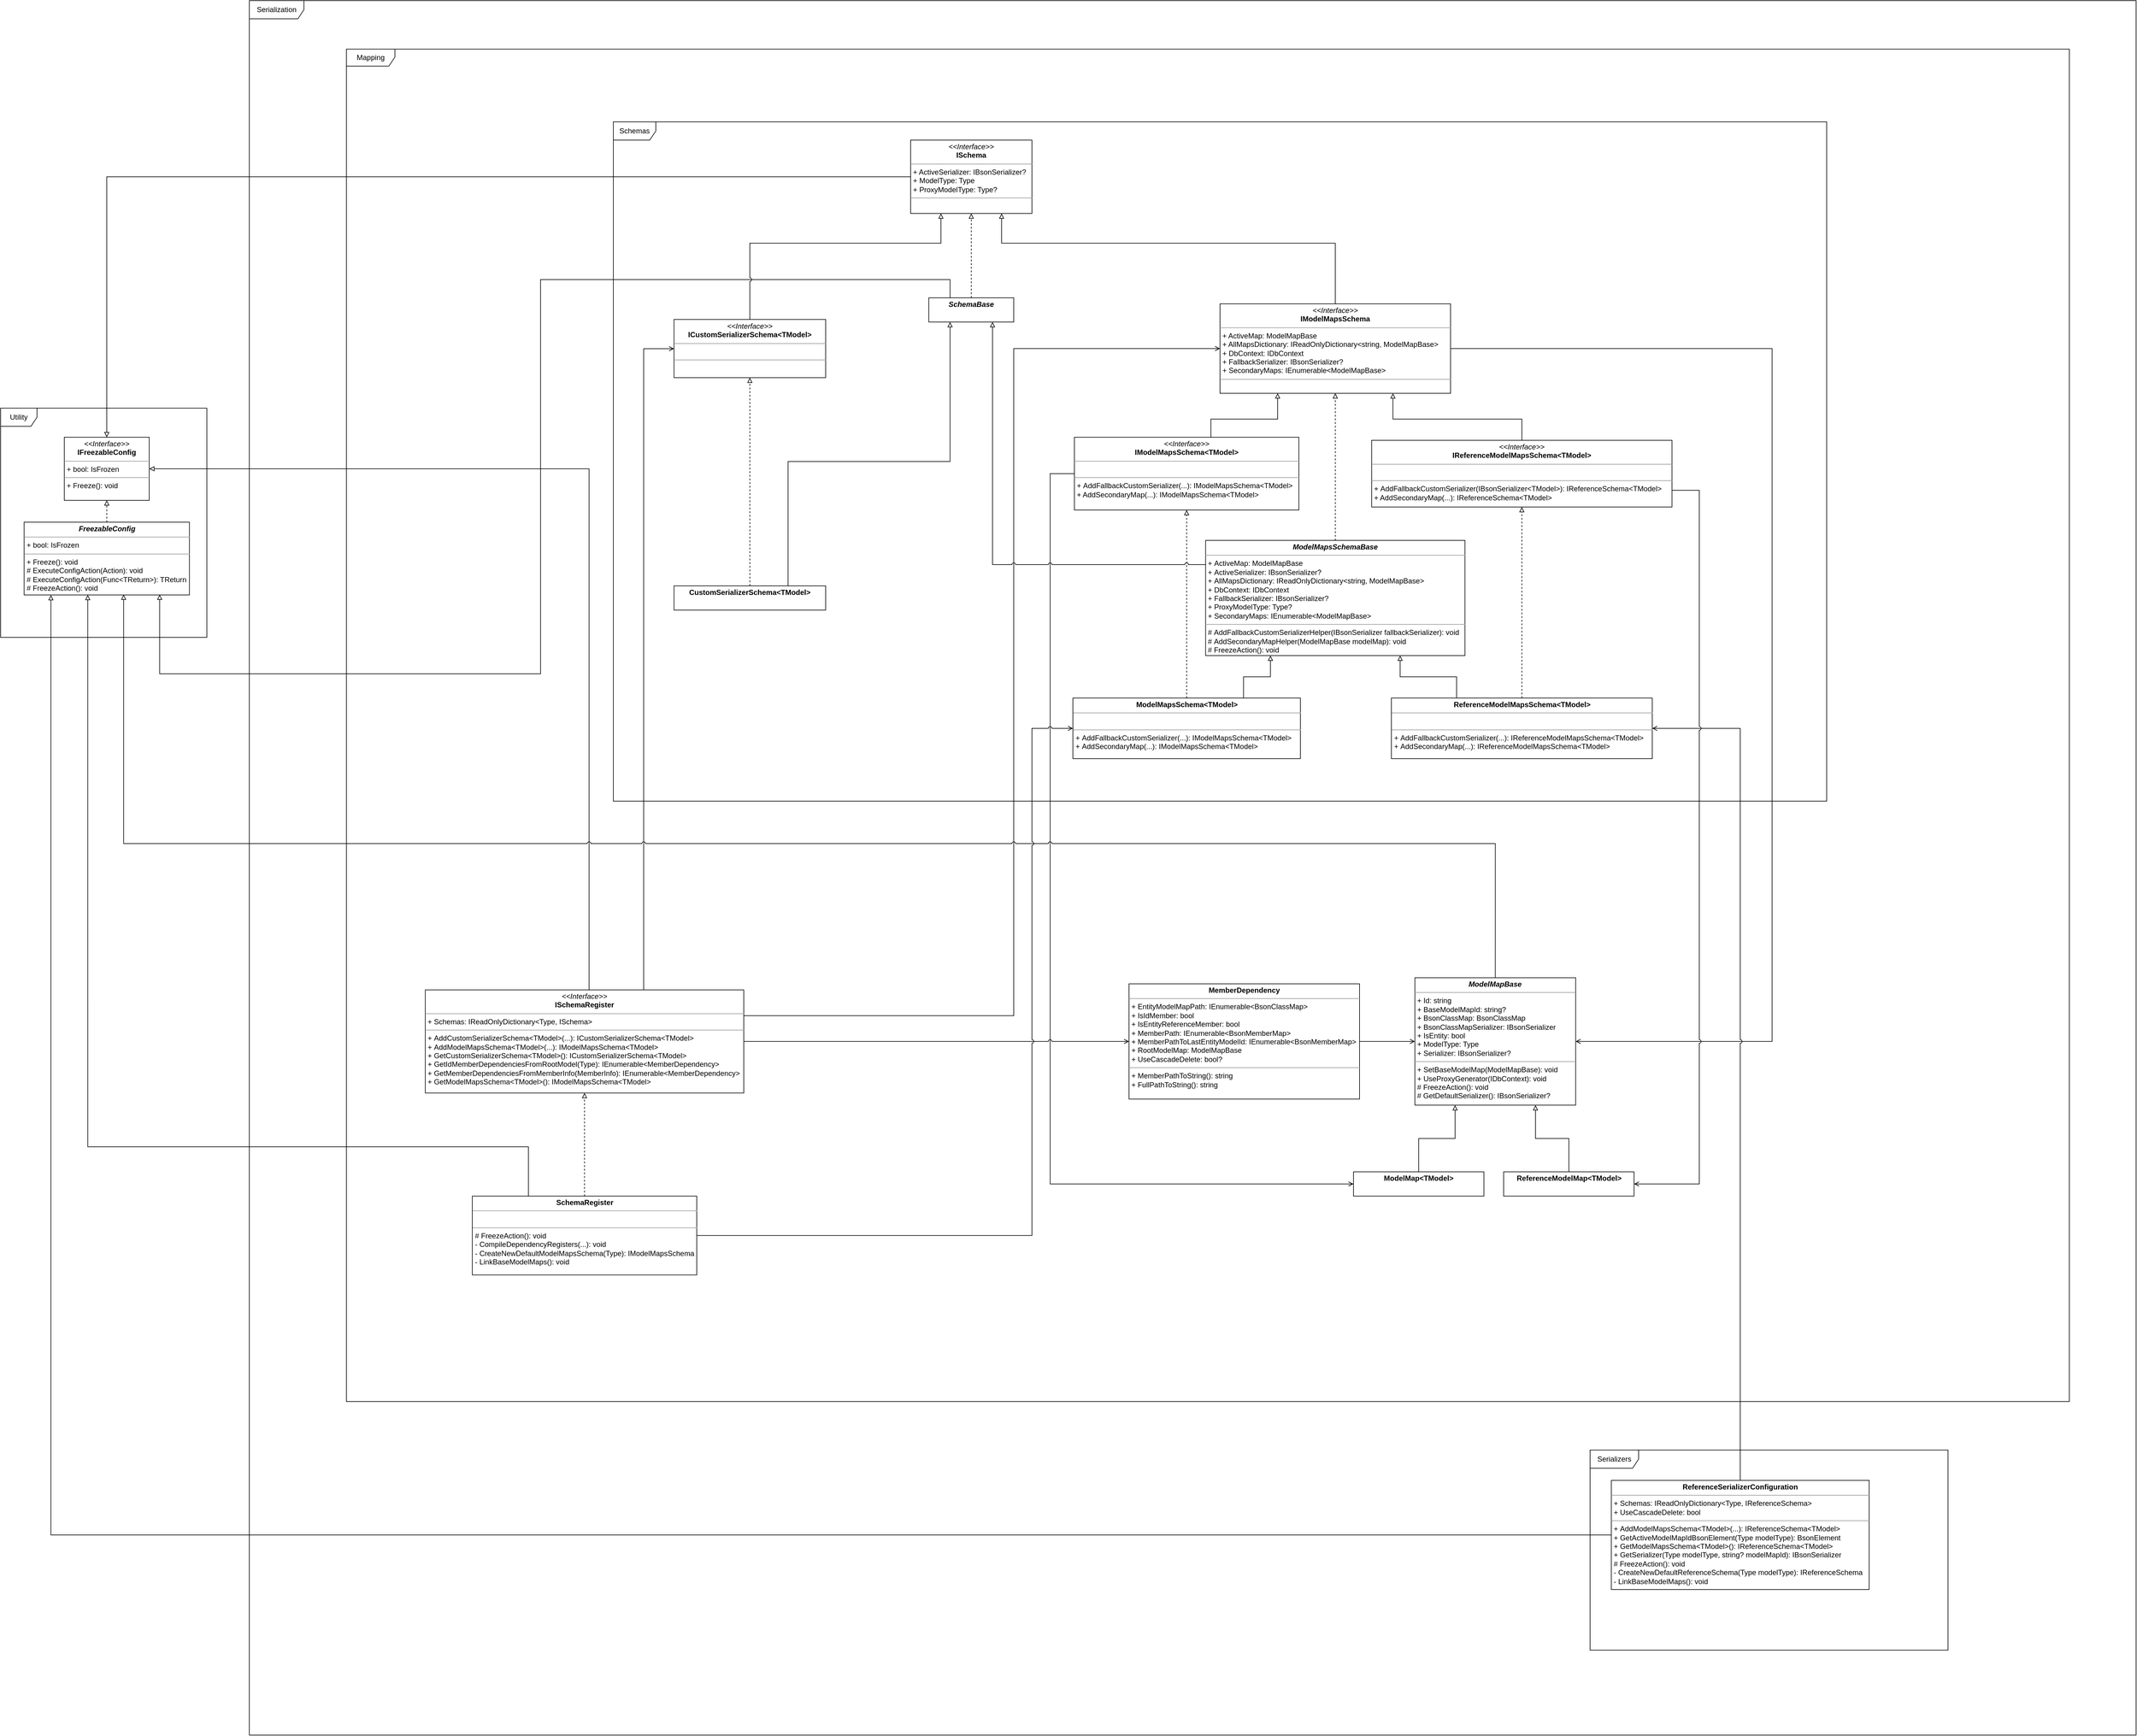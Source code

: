 <mxfile version="13.7.9" type="device"><diagram name="Page-1" id="6133507b-19e7-1e82-6fc7-422aa6c4b21f"><mxGraphModel dx="1710" dy="1840" grid="1" gridSize="10" guides="1" tooltips="1" connect="1" arrows="1" fold="1" page="1" pageScale="1" pageWidth="1100" pageHeight="850" background="#ffffff" math="0" shadow="0"><root><mxCell id="0"/><mxCell id="1" parent="0"/><mxCell id="ViHtRdfT-5-widTvkSh6-5" value="Serialization" style="shape=umlFrame;whiteSpace=wrap;html=1;width=90;height=30;" parent="1" vertex="1"><mxGeometry x="460" y="-610" width="3110" height="2860" as="geometry"/></mxCell><mxCell id="KA05i59-n3-trmAXAojr-8" value="Utility" style="shape=umlFrame;whiteSpace=wrap;html=1;" parent="1" vertex="1"><mxGeometry x="50" y="62" width="340" height="378" as="geometry"/></mxCell><mxCell id="KA05i59-n3-trmAXAojr-5" value="&lt;p style=&quot;margin: 0px ; margin-top: 4px ; text-align: center&quot;&gt;&lt;i&gt;&amp;lt;&amp;lt;Interface&amp;gt;&amp;gt;&lt;/i&gt;&lt;br&gt;&lt;b&gt;IFreezableConfig&lt;/b&gt;&lt;/p&gt;&lt;hr size=&quot;1&quot;&gt;&lt;p style=&quot;margin: 0px ; margin-left: 4px&quot;&gt;+ bool: IsFrozen&lt;br&gt;&lt;/p&gt;&lt;hr size=&quot;1&quot;&gt;&lt;p style=&quot;margin: 0px ; margin-left: 4px&quot;&gt;+ Freeze(): void&lt;br&gt;&lt;/p&gt;" style="verticalAlign=top;align=left;overflow=fill;fontSize=12;fontFamily=Helvetica;html=1;" parent="1" vertex="1"><mxGeometry x="155" y="110" width="140" height="104" as="geometry"/></mxCell><mxCell id="KA05i59-n3-trmAXAojr-7" style="edgeStyle=orthogonalEdgeStyle;rounded=0;orthogonalLoop=1;jettySize=auto;html=1;endArrow=block;endFill=0;dashed=1;" parent="1" source="ViHtRdfT-5-widTvkSh6-1" target="KA05i59-n3-trmAXAojr-5" edge="1"><mxGeometry relative="1" as="geometry"><mxPoint x="260" y="254" as="sourcePoint"/></mxGeometry></mxCell><mxCell id="KA05i59-n3-trmAXAojr-9" value="Mapping" style="shape=umlFrame;whiteSpace=wrap;html=1;width=80;height=28;" parent="1" vertex="1"><mxGeometry x="620" y="-530" width="2840" height="2230" as="geometry"/></mxCell><mxCell id="KA05i59-n3-trmAXAojr-10" value="Schemas" style="shape=umlFrame;whiteSpace=wrap;html=1;width=70;height=30;" parent="1" vertex="1"><mxGeometry x="1060" y="-410" width="2000" height="1120" as="geometry"/></mxCell><mxCell id="KA05i59-n3-trmAXAojr-12" style="edgeStyle=orthogonalEdgeStyle;rounded=0;orthogonalLoop=1;jettySize=auto;html=1;endArrow=block;endFill=0;" parent="1" source="KA05i59-n3-trmAXAojr-11" target="KA05i59-n3-trmAXAojr-5" edge="1"><mxGeometry relative="1" as="geometry"/></mxCell><mxCell id="KA05i59-n3-trmAXAojr-11" value="&lt;p style=&quot;margin: 0px ; margin-top: 4px ; text-align: center&quot;&gt;&lt;i&gt;&amp;lt;&amp;lt;Interface&amp;gt;&amp;gt;&lt;/i&gt;&lt;br&gt;&lt;b&gt;ISchema&lt;/b&gt;&lt;br&gt;&lt;/p&gt;&lt;hr size=&quot;1&quot;&gt;&lt;p style=&quot;margin: 0px ; margin-left: 4px&quot;&gt;&lt;span&gt;+ ActiveSerializer:&amp;nbsp;IBsonSerializer?&lt;/span&gt;&lt;br&gt;&lt;/p&gt;&lt;p style=&quot;margin: 0px ; margin-left: 4px&quot;&gt;+ ModelType: Type&lt;/p&gt;&lt;p style=&quot;margin: 0px ; margin-left: 4px&quot;&gt;+ ProxyModelType: Type?&lt;/p&gt;&lt;hr size=&quot;1&quot;&gt;&lt;p style=&quot;margin: 0px ; margin-left: 4px&quot;&gt;&lt;br&gt;&lt;/p&gt;" style="verticalAlign=top;align=left;overflow=fill;fontSize=12;fontFamily=Helvetica;html=1;" parent="1" vertex="1"><mxGeometry x="1550" y="-380" width="200" height="121" as="geometry"/></mxCell><mxCell id="KA05i59-n3-trmAXAojr-13" style="edgeStyle=orthogonalEdgeStyle;rounded=0;orthogonalLoop=1;jettySize=auto;html=1;endArrow=block;endFill=0;dashed=1;" parent="1" source="KA05i59-n3-trmAXAojr-14" target="KA05i59-n3-trmAXAojr-11" edge="1"><mxGeometry relative="1" as="geometry"><mxPoint x="670" y="220" as="targetPoint"/></mxGeometry></mxCell><mxCell id="KA05i59-n3-trmAXAojr-14" value="&lt;p style=&quot;text-align: center ; margin: 4px 0px 0px&quot;&gt;&lt;b&gt;&lt;i&gt;SchemaBase&lt;/i&gt;&lt;/b&gt;&lt;br&gt;&lt;/p&gt;" style="verticalAlign=top;align=left;overflow=fill;fontSize=12;fontFamily=Helvetica;html=1;" parent="1" vertex="1"><mxGeometry x="1580" y="-120" width="140" height="40" as="geometry"/></mxCell><mxCell id="KA05i59-n3-trmAXAojr-15" style="edgeStyle=orthogonalEdgeStyle;rounded=0;orthogonalLoop=1;jettySize=auto;html=1;endArrow=block;endFill=0;entryX=0.82;entryY=0.995;entryDx=0;entryDy=0;entryPerimeter=0;exitX=0.25;exitY=0;exitDx=0;exitDy=0;" parent="1" source="KA05i59-n3-trmAXAojr-14" target="ViHtRdfT-5-widTvkSh6-1" edge="1"><mxGeometry relative="1" as="geometry"><mxPoint x="450" y="237" as="sourcePoint"/><mxPoint x="295" y="294" as="targetPoint"/><Array as="points"><mxPoint x="1615" y="-150"/><mxPoint x="940" y="-150"/><mxPoint x="940" y="500"/><mxPoint x="312" y="500"/></Array></mxGeometry></mxCell><mxCell id="KA05i59-n3-trmAXAojr-17" style="edgeStyle=orthogonalEdgeStyle;rounded=0;orthogonalLoop=1;jettySize=auto;html=1;endArrow=block;endFill=0;entryX=0.75;entryY=1;entryDx=0;entryDy=0;" parent="1" source="KA05i59-n3-trmAXAojr-16" target="KA05i59-n3-trmAXAojr-11" edge="1"><mxGeometry relative="1" as="geometry"><Array as="points"><mxPoint x="2250" y="-210"/><mxPoint x="1700" y="-210"/></Array></mxGeometry></mxCell><mxCell id="ViHtRdfT-5-widTvkSh6-2" style="edgeStyle=orthogonalEdgeStyle;rounded=0;orthogonalLoop=1;jettySize=auto;html=1;endArrow=open;endFill=0;entryX=1;entryY=0.5;entryDx=0;entryDy=0;exitX=1;exitY=0.5;exitDx=0;exitDy=0;" parent="1" source="KA05i59-n3-trmAXAojr-16" target="HEdDFu7nZag-HrYeDLtS-1" edge="1"><mxGeometry relative="1" as="geometry"><mxPoint x="2290" y="670" as="targetPoint"/><Array as="points"><mxPoint x="2970" y="-36"/><mxPoint x="2970" y="1106"/></Array></mxGeometry></mxCell><mxCell id="KA05i59-n3-trmAXAojr-16" value="&lt;p style=&quot;margin: 0px ; margin-top: 4px ; text-align: center&quot;&gt;&lt;i&gt;&amp;lt;&amp;lt;Interface&amp;gt;&amp;gt;&lt;/i&gt;&lt;br&gt;&lt;b&gt;IModelMapsSchema&lt;/b&gt;&lt;br&gt;&lt;/p&gt;&lt;hr size=&quot;1&quot;&gt;&lt;p style=&quot;margin: 0px ; margin-left: 4px&quot;&gt;+ ActiveMap: ModelMapBase&lt;/p&gt;&lt;p style=&quot;margin: 0px ; margin-left: 4px&quot;&gt;+ AllMapsDictionary:&amp;nbsp;IReadOnlyDictionary&amp;lt;string, ModelMapBase&amp;gt;&lt;/p&gt;&lt;p style=&quot;margin: 0px ; margin-left: 4px&quot;&gt;+&amp;nbsp;DbContext: IDbContext&lt;br&gt;&lt;/p&gt;&lt;p style=&quot;margin: 0px ; margin-left: 4px&quot;&gt;+&amp;nbsp;FallbackSerializer: IBsonSerializer?&lt;br&gt;&lt;/p&gt;&lt;p style=&quot;margin: 0px ; margin-left: 4px&quot;&gt;+ SecondaryMaps:&amp;nbsp;IEnumerable&amp;lt;ModelMapBase&amp;gt;&lt;/p&gt;&lt;hr size=&quot;1&quot;&gt;&lt;p style=&quot;margin: 0px ; margin-left: 4px&quot;&gt;&lt;br&gt;&lt;/p&gt;" style="verticalAlign=top;align=left;overflow=fill;fontSize=12;fontFamily=Helvetica;html=1;" parent="1" vertex="1"><mxGeometry x="2060" y="-110" width="380" height="147.5" as="geometry"/></mxCell><mxCell id="KA05i59-n3-trmAXAojr-19" style="edgeStyle=orthogonalEdgeStyle;rounded=0;orthogonalLoop=1;jettySize=auto;html=1;endArrow=block;endFill=0;entryX=0.25;entryY=1;entryDx=0;entryDy=0;" parent="1" source="KA05i59-n3-trmAXAojr-18" target="KA05i59-n3-trmAXAojr-16" edge="1"><mxGeometry relative="1" as="geometry"><Array as="points"><mxPoint x="2045" y="80"/><mxPoint x="2155" y="80"/></Array></mxGeometry></mxCell><mxCell id="HEdDFu7nZag-HrYeDLtS-16" style="edgeStyle=orthogonalEdgeStyle;rounded=0;jumpStyle=arc;orthogonalLoop=1;jettySize=auto;html=1;entryX=0;entryY=0.5;entryDx=0;entryDy=0;endArrow=open;endFill=0;" parent="1" source="KA05i59-n3-trmAXAojr-18" target="KA05i59-n3-trmAXAojr-34" edge="1"><mxGeometry relative="1" as="geometry"><Array as="points"><mxPoint x="1780" y="170"/><mxPoint x="1780" y="1341"/></Array></mxGeometry></mxCell><mxCell id="KA05i59-n3-trmAXAojr-18" value="&lt;p style=&quot;margin: 0px ; margin-top: 4px ; text-align: center&quot;&gt;&lt;i&gt;&amp;lt;&amp;lt;Interface&amp;gt;&amp;gt;&lt;/i&gt;&lt;br&gt;&lt;b&gt;IModelMapsSchema&amp;lt;TModel&amp;gt;&lt;/b&gt;&lt;br&gt;&lt;/p&gt;&lt;hr size=&quot;1&quot;&gt;&lt;p style=&quot;margin: 0px ; margin-left: 4px&quot;&gt;&lt;br&gt;&lt;/p&gt;&lt;hr size=&quot;1&quot;&gt;&lt;p style=&quot;margin: 0px ; margin-left: 4px&quot;&gt;+&amp;nbsp;&lt;span&gt;AddFallbackCustomSerializer(&lt;/span&gt;&lt;span&gt;...): IModelMapsSchema&amp;lt;TModel&amp;gt;&lt;/span&gt;&lt;/p&gt;&lt;p style=&quot;margin: 0px ; margin-left: 4px&quot;&gt;&lt;span&gt;+ AddSecondaryMap(...): IModelMapsSchema&amp;lt;TModel&amp;gt;&lt;/span&gt;&lt;/p&gt;" style="verticalAlign=top;align=left;overflow=fill;fontSize=12;fontFamily=Helvetica;html=1;" parent="1" vertex="1"><mxGeometry x="1820" y="110" width="370" height="120" as="geometry"/></mxCell><mxCell id="KA05i59-n3-trmAXAojr-22" style="edgeStyle=orthogonalEdgeStyle;rounded=0;orthogonalLoop=1;jettySize=auto;html=1;endArrow=block;endFill=0;entryX=0.25;entryY=1;entryDx=0;entryDy=0;exitX=0.75;exitY=0;exitDx=0;exitDy=0;" parent="1" source="KA05i59-n3-trmAXAojr-37" target="HEdDFu7nZag-HrYeDLtS-7" edge="1"><mxGeometry relative="1" as="geometry"><mxPoint x="897.5" y="430" as="sourcePoint"/></mxGeometry></mxCell><mxCell id="KA05i59-n3-trmAXAojr-21" style="edgeStyle=orthogonalEdgeStyle;rounded=0;orthogonalLoop=1;jettySize=auto;html=1;endArrow=block;endFill=0;dashed=1;" parent="1" source="KA05i59-n3-trmAXAojr-37" target="KA05i59-n3-trmAXAojr-18" edge="1"><mxGeometry relative="1" as="geometry"><mxPoint x="1720" y="250" as="targetPoint"/><mxPoint x="2045" y="430" as="sourcePoint"/></mxGeometry></mxCell><mxCell id="KA05i59-n3-trmAXAojr-24" style="edgeStyle=orthogonalEdgeStyle;rounded=0;orthogonalLoop=1;jettySize=auto;html=1;entryX=0.25;entryY=1;entryDx=0;entryDy=0;endArrow=block;endFill=0;exitX=0.5;exitY=0;exitDx=0;exitDy=0;jumpStyle=arc;" parent="1" source="KA05i59-n3-trmAXAojr-23" target="KA05i59-n3-trmAXAojr-11" edge="1"><mxGeometry relative="1" as="geometry"><Array as="points"><mxPoint x="1285" y="-210"/><mxPoint x="1600" y="-210"/></Array></mxGeometry></mxCell><mxCell id="KA05i59-n3-trmAXAojr-23" value="&lt;p style=&quot;margin: 0px ; margin-top: 4px ; text-align: center&quot;&gt;&lt;i&gt;&amp;lt;&amp;lt;Interface&amp;gt;&amp;gt;&lt;/i&gt;&lt;br&gt;&lt;b&gt;ICustomSerializerSchema&amp;lt;TModel&amp;gt;&lt;/b&gt;&lt;br&gt;&lt;/p&gt;&lt;hr size=&quot;1&quot;&gt;&lt;p style=&quot;margin: 0px ; margin-left: 4px&quot;&gt;&lt;br&gt;&lt;/p&gt;&lt;hr size=&quot;1&quot;&gt;&lt;p style=&quot;margin: 0px ; margin-left: 4px&quot;&gt;&lt;br&gt;&lt;/p&gt;" style="verticalAlign=top;align=left;overflow=fill;fontSize=12;fontFamily=Helvetica;html=1;" parent="1" vertex="1"><mxGeometry x="1160" y="-84.25" width="250" height="96" as="geometry"/></mxCell><mxCell id="KA05i59-n3-trmAXAojr-26" style="edgeStyle=orthogonalEdgeStyle;rounded=0;orthogonalLoop=1;jettySize=auto;html=1;endArrow=block;endFill=0;dashed=1;" parent="1" source="KA05i59-n3-trmAXAojr-25" target="KA05i59-n3-trmAXAojr-23" edge="1"><mxGeometry relative="1" as="geometry"/></mxCell><mxCell id="KA05i59-n3-trmAXAojr-27" style="edgeStyle=orthogonalEdgeStyle;rounded=0;orthogonalLoop=1;jettySize=auto;html=1;entryX=0.25;entryY=1;entryDx=0;entryDy=0;endArrow=block;endFill=0;jumpStyle=arc;" parent="1" source="KA05i59-n3-trmAXAojr-25" target="KA05i59-n3-trmAXAojr-14" edge="1"><mxGeometry relative="1" as="geometry"><Array as="points"><mxPoint x="1348" y="150"/><mxPoint x="1615" y="150"/></Array><mxPoint x="1340" y="375" as="sourcePoint"/></mxGeometry></mxCell><mxCell id="KA05i59-n3-trmAXAojr-25" value="&lt;p style=&quot;text-align: center ; margin: 4px 0px 0px&quot;&gt;&lt;b&gt;CustomSerializerSchema&amp;lt;TModel&amp;gt;&lt;/b&gt;&lt;br&gt;&lt;/p&gt;" style="verticalAlign=top;align=left;overflow=fill;fontSize=12;fontFamily=Helvetica;html=1;" parent="1" vertex="1"><mxGeometry x="1160" y="355" width="250" height="40" as="geometry"/></mxCell><mxCell id="KA05i59-n3-trmAXAojr-29" style="edgeStyle=orthogonalEdgeStyle;rounded=0;orthogonalLoop=1;jettySize=auto;html=1;entryX=1;entryY=0.5;entryDx=0;entryDy=0;endArrow=block;endFill=0;" parent="1" source="KA05i59-n3-trmAXAojr-28" target="KA05i59-n3-trmAXAojr-5" edge="1"><mxGeometry relative="1" as="geometry"><Array as="points"><mxPoint x="1020" y="162"/></Array></mxGeometry></mxCell><mxCell id="ViHtRdfT-5-widTvkSh6-6" style="edgeStyle=orthogonalEdgeStyle;rounded=0;orthogonalLoop=1;jettySize=auto;html=1;endArrow=open;endFill=0;jumpStyle=arc;" parent="1" source="KA05i59-n3-trmAXAojr-28" target="KA05i59-n3-trmAXAojr-23" edge="1"><mxGeometry relative="1" as="geometry"><Array as="points"><mxPoint x="1110" y="-36"/></Array><mxPoint x="1210" y="-40" as="targetPoint"/></mxGeometry></mxCell><mxCell id="ViHtRdfT-5-widTvkSh6-9" style="edgeStyle=orthogonalEdgeStyle;rounded=0;orthogonalLoop=1;jettySize=auto;html=1;endArrow=open;endFill=0;jumpStyle=arc;" parent="1" source="KA05i59-n3-trmAXAojr-28" target="KA05i59-n3-trmAXAojr-39" edge="1"><mxGeometry relative="1" as="geometry"><Array as="points"/></mxGeometry></mxCell><mxCell id="ViHtRdfT-5-widTvkSh6-10" style="edgeStyle=orthogonalEdgeStyle;rounded=0;orthogonalLoop=1;jettySize=auto;html=1;endArrow=open;endFill=0;entryX=0;entryY=0.5;entryDx=0;entryDy=0;exitX=1;exitY=0.25;exitDx=0;exitDy=0;" parent="1" source="KA05i59-n3-trmAXAojr-28" target="KA05i59-n3-trmAXAojr-16" edge="1"><mxGeometry relative="1" as="geometry"><Array as="points"><mxPoint x="1720" y="1064"/><mxPoint x="1720" y="-36"/></Array></mxGeometry></mxCell><mxCell id="KA05i59-n3-trmAXAojr-28" value="&lt;p style=&quot;margin: 0px ; margin-top: 4px ; text-align: center&quot;&gt;&lt;i&gt;&amp;lt;&amp;lt;Interface&amp;gt;&amp;gt;&lt;/i&gt;&lt;br&gt;&lt;b&gt;ISchemaRegister&lt;/b&gt;&lt;br&gt;&lt;/p&gt;&lt;hr size=&quot;1&quot;&gt;&lt;p style=&quot;margin: 0px ; margin-left: 4px&quot;&gt;+&amp;nbsp;Schemas:&amp;nbsp;IReadOnlyDictionary&amp;lt;Type, ISchema&amp;gt;&lt;/p&gt;&lt;hr size=&quot;1&quot;&gt;&lt;p style=&quot;margin: 0px ; margin-left: 4px&quot;&gt;+&amp;nbsp;AddCustomSerializerSchema&amp;lt;TModel&amp;gt;(...):&amp;nbsp;ICustomSerializerSchema&amp;lt;TModel&amp;gt;&lt;/p&gt;&lt;p style=&quot;margin: 0px ; margin-left: 4px&quot;&gt;+&amp;nbsp;AddModelMapsSchema&amp;lt;TModel&amp;gt;(...):&amp;nbsp;IModelMapsSchema&amp;lt;TModel&amp;gt;&lt;/p&gt;&lt;p style=&quot;margin: 0px ; margin-left: 4px&quot;&gt;+&amp;nbsp;GetCustomSerializerSchema&amp;lt;TModel&amp;gt;():&amp;nbsp;ICustomSerializerSchema&amp;lt;TModel&amp;gt;&lt;/p&gt;&lt;p style=&quot;margin: 0px ; margin-left: 4px&quot;&gt;+&amp;nbsp;GetIdMemberDependenciesFromRootModel(Type):&amp;nbsp;IEnumerable&amp;lt;MemberDependency&amp;gt;&lt;/p&gt;&lt;p style=&quot;margin: 0px ; margin-left: 4px&quot;&gt;+&amp;nbsp;GetMemberDependenciesFromMemberInfo(MemberInfo):&amp;nbsp;IEnumerable&amp;lt;MemberDependency&amp;gt;&lt;/p&gt;&lt;p style=&quot;margin: 0px ; margin-left: 4px&quot;&gt;+&amp;nbsp;GetModelMapsSchema&amp;lt;TModel&amp;gt;():&amp;nbsp;IModelMapsSchema&amp;lt;TModel&amp;gt;&lt;/p&gt;" style="verticalAlign=top;align=left;overflow=fill;fontSize=12;fontFamily=Helvetica;html=1;" parent="1" vertex="1"><mxGeometry x="750" y="1021.25" width="525" height="170" as="geometry"/></mxCell><mxCell id="KA05i59-n3-trmAXAojr-38" style="edgeStyle=orthogonalEdgeStyle;rounded=0;orthogonalLoop=1;jettySize=auto;html=1;endArrow=block;endFill=0;jumpStyle=arc;exitX=0.5;exitY=0;exitDx=0;exitDy=0;entryX=0.602;entryY=0.995;entryDx=0;entryDy=0;entryPerimeter=0;" parent="1" source="HEdDFu7nZag-HrYeDLtS-1" target="ViHtRdfT-5-widTvkSh6-1" edge="1"><mxGeometry relative="1" as="geometry"><Array as="points"><mxPoint x="2514" y="780"/><mxPoint x="253" y="780"/></Array><mxPoint x="2400" y="490" as="sourcePoint"/><mxPoint x="340" y="480" as="targetPoint"/></mxGeometry></mxCell><mxCell id="KA05i59-n3-trmAXAojr-35" style="edgeStyle=orthogonalEdgeStyle;rounded=0;orthogonalLoop=1;jettySize=auto;html=1;endArrow=block;endFill=0;entryX=0.25;entryY=1;entryDx=0;entryDy=0;" parent="1" source="KA05i59-n3-trmAXAojr-34" target="HEdDFu7nZag-HrYeDLtS-1" edge="1"><mxGeometry relative="1" as="geometry"><mxPoint x="2513.706" y="1162.5" as="targetPoint"/></mxGeometry></mxCell><mxCell id="KA05i59-n3-trmAXAojr-34" value="&lt;p style=&quot;text-align: center ; margin: 4px 0px 0px&quot;&gt;&lt;b&gt;ModelMap&amp;lt;TModel&amp;gt;&lt;/b&gt;&lt;br&gt;&lt;/p&gt;" style="verticalAlign=top;align=left;overflow=fill;fontSize=12;fontFamily=Helvetica;html=1;" parent="1" vertex="1"><mxGeometry x="2280" y="1321.25" width="215" height="40" as="geometry"/></mxCell><mxCell id="KA05i59-n3-trmAXAojr-37" value="&lt;p style=&quot;margin: 0px ; margin-top: 4px ; text-align: center&quot;&gt;&lt;b&gt;ModelMapsSchema&amp;lt;TModel&amp;gt;&lt;/b&gt;&lt;br&gt;&lt;/p&gt;&lt;hr size=&quot;1&quot;&gt;&lt;p style=&quot;margin: 0px ; margin-left: 4px&quot;&gt;&lt;br&gt;&lt;/p&gt;&lt;hr size=&quot;1&quot;&gt;&lt;p style=&quot;margin: 0px ; margin-left: 4px&quot;&gt;+&amp;nbsp;AddFallbackCustomSerializer(...):&amp;nbsp;IModelMapsSchema&amp;lt;TModel&amp;gt;&lt;/p&gt;&lt;p style=&quot;margin: 0px ; margin-left: 4px&quot;&gt;+&amp;nbsp;AddSecondaryMap(...):&amp;nbsp;IModelMapsSchema&amp;lt;TModel&amp;gt;&lt;/p&gt;" style="verticalAlign=top;align=left;overflow=fill;fontSize=12;fontFamily=Helvetica;html=1;" parent="1" vertex="1"><mxGeometry x="1817.5" y="540" width="375" height="100" as="geometry"/></mxCell><mxCell id="ViHtRdfT-5-widTvkSh6-11" style="edgeStyle=orthogonalEdgeStyle;rounded=0;orthogonalLoop=1;jettySize=auto;html=1;endArrow=open;endFill=0;entryX=0;entryY=0.5;entryDx=0;entryDy=0;" parent="1" source="KA05i59-n3-trmAXAojr-39" target="HEdDFu7nZag-HrYeDLtS-1" edge="1"><mxGeometry relative="1" as="geometry"/></mxCell><mxCell id="KA05i59-n3-trmAXAojr-39" value="&lt;p style=&quot;margin: 0px ; margin-top: 4px ; text-align: center&quot;&gt;&lt;b&gt;MemberDependency&lt;/b&gt;&lt;br&gt;&lt;/p&gt;&lt;hr size=&quot;1&quot;&gt;&lt;p style=&quot;margin: 0px ; margin-left: 4px&quot;&gt;+ EntityModelMapPath:&amp;nbsp;IEnumerable&amp;lt;BsonClassMap&amp;gt;&lt;br&gt;&lt;/p&gt;&lt;p style=&quot;margin: 0px ; margin-left: 4px&quot;&gt;+&amp;nbsp;IsIdMember: bool&lt;/p&gt;&lt;p style=&quot;margin: 0px ; margin-left: 4px&quot;&gt;+&amp;nbsp;IsEntityReferenceMember: bool&lt;/p&gt;&lt;p style=&quot;margin: 0px ; margin-left: 4px&quot;&gt;+&amp;nbsp;MemberPath:&amp;nbsp;IEnumerable&amp;lt;BsonMemberMap&amp;gt;&lt;/p&gt;&lt;p style=&quot;margin: 0px ; margin-left: 4px&quot;&gt;+&amp;nbsp;MemberPathToLastEntityModelId:&amp;nbsp;IEnumerable&amp;lt;BsonMemberMap&amp;gt;&lt;/p&gt;&lt;p style=&quot;margin: 0px ; margin-left: 4px&quot;&gt;+ RootModelMap: ModelMapBase&lt;/p&gt;&lt;p style=&quot;margin: 0px ; margin-left: 4px&quot;&gt;+&amp;nbsp;UseCascadeDelete: bool?&lt;/p&gt;&lt;hr size=&quot;1&quot;&gt;&lt;p style=&quot;margin: 0px ; margin-left: 4px&quot;&gt;+ MemberPathToString(): string&lt;br&gt;&lt;/p&gt;&lt;p style=&quot;margin: 0px ; margin-left: 4px&quot;&gt;+&amp;nbsp;FullPathToString(): string&lt;/p&gt;" style="verticalAlign=top;align=left;overflow=fill;fontSize=12;fontFamily=Helvetica;html=1;" parent="1" vertex="1"><mxGeometry x="1910" y="1011.25" width="380" height="190" as="geometry"/></mxCell><mxCell id="KA05i59-n3-trmAXAojr-41" style="edgeStyle=orthogonalEdgeStyle;rounded=0;jumpStyle=arc;orthogonalLoop=1;jettySize=auto;html=1;endArrow=block;endFill=0;dashed=1;" parent="1" source="KA05i59-n3-trmAXAojr-40" target="KA05i59-n3-trmAXAojr-28" edge="1"><mxGeometry relative="1" as="geometry"/></mxCell><mxCell id="KA05i59-n3-trmAXAojr-43" style="edgeStyle=orthogonalEdgeStyle;rounded=0;jumpStyle=arc;orthogonalLoop=1;jettySize=auto;html=1;endArrow=block;endFill=0;exitX=0.25;exitY=0;exitDx=0;exitDy=0;entryX=0.385;entryY=0.999;entryDx=0;entryDy=0;entryPerimeter=0;" parent="1" source="KA05i59-n3-trmAXAojr-40" target="ViHtRdfT-5-widTvkSh6-1" edge="1"><mxGeometry relative="1" as="geometry"><Array as="points"><mxPoint x="920" y="1280"/><mxPoint x="194" y="1280"/></Array><mxPoint x="258" y="480" as="targetPoint"/></mxGeometry></mxCell><mxCell id="HEdDFu7nZag-HrYeDLtS-17" style="edgeStyle=orthogonalEdgeStyle;rounded=0;jumpStyle=arc;orthogonalLoop=1;jettySize=auto;html=1;endArrow=open;endFill=0;" parent="1" source="KA05i59-n3-trmAXAojr-40" target="KA05i59-n3-trmAXAojr-37" edge="1"><mxGeometry relative="1" as="geometry"><Array as="points"><mxPoint x="1750" y="1426"/><mxPoint x="1750" y="590"/></Array></mxGeometry></mxCell><mxCell id="KA05i59-n3-trmAXAojr-40" value="&lt;p style=&quot;margin: 0px ; margin-top: 4px ; text-align: center&quot;&gt;&lt;b&gt;SchemaRegister&lt;/b&gt;&lt;br&gt;&lt;/p&gt;&lt;hr size=&quot;1&quot;&gt;&lt;p style=&quot;margin: 0px ; margin-left: 4px&quot;&gt;&lt;br&gt;&lt;/p&gt;&lt;hr size=&quot;1&quot;&gt;&lt;p style=&quot;margin: 0px ; margin-left: 4px&quot;&gt;# FreezeAction(): void&lt;/p&gt;&lt;p style=&quot;margin: 0px ; margin-left: 4px&quot;&gt;-&amp;nbsp;CompileDependencyRegisters(...): void&lt;/p&gt;&lt;p style=&quot;margin: 0px ; margin-left: 4px&quot;&gt;-&amp;nbsp;CreateNewDefaultModelMapsSchema(Type): IModelMapsSchema&lt;/p&gt;&lt;p style=&quot;margin: 0px ; margin-left: 4px&quot;&gt;-&amp;nbsp;LinkBaseModelMaps(): void&lt;/p&gt;" style="verticalAlign=top;align=left;overflow=fill;fontSize=12;fontFamily=Helvetica;html=1;" parent="1" vertex="1"><mxGeometry x="827.5" y="1361.25" width="370" height="130" as="geometry"/></mxCell><mxCell id="ViHtRdfT-5-widTvkSh6-1" value="&lt;p style=&quot;margin: 0px ; margin-top: 4px ; text-align: center&quot;&gt;&lt;b&gt;&lt;i&gt;FreezableConfig&lt;/i&gt;&lt;/b&gt;&lt;br&gt;&lt;/p&gt;&lt;hr size=&quot;1&quot;&gt;&lt;p style=&quot;margin: 0px ; margin-left: 4px&quot;&gt;+ bool: IsFrozen&lt;br&gt;&lt;/p&gt;&lt;hr size=&quot;1&quot;&gt;&lt;p style=&quot;margin: 0px ; margin-left: 4px&quot;&gt;+ Freeze(): void&lt;br&gt;&lt;/p&gt;&lt;p style=&quot;margin: 0px ; margin-left: 4px&quot;&gt;#&amp;nbsp;ExecuteConfigAction(Action): void&lt;/p&gt;&lt;p style=&quot;margin: 0px ; margin-left: 4px&quot;&gt;#&amp;nbsp;ExecuteConfigAction(Func&amp;lt;TReturn&amp;gt;): TReturn&lt;/p&gt;&lt;p style=&quot;margin: 0px ; margin-left: 4px&quot;&gt;# FreezeAction(): void&lt;/p&gt;" style="verticalAlign=top;align=left;overflow=fill;fontSize=12;fontFamily=Helvetica;html=1;" parent="1" vertex="1"><mxGeometry x="88.75" y="250" width="272.5" height="120" as="geometry"/></mxCell><mxCell id="ViHtRdfT-5-widTvkSh6-3" value="Serializers" style="shape=umlFrame;whiteSpace=wrap;html=1;width=80;height=30;" parent="1" vertex="1"><mxGeometry x="2670" y="1780" width="590" height="330" as="geometry"/></mxCell><mxCell id="ViHtRdfT-5-widTvkSh6-13" style="edgeStyle=orthogonalEdgeStyle;rounded=0;orthogonalLoop=1;jettySize=auto;html=1;entryX=0.162;entryY=1.001;entryDx=0;entryDy=0;endArrow=block;endFill=0;jumpStyle=arc;entryPerimeter=0;" parent="1" source="ViHtRdfT-5-widTvkSh6-12" target="ViHtRdfT-5-widTvkSh6-1" edge="1"><mxGeometry relative="1" as="geometry"/></mxCell><mxCell id="ViHtRdfT-5-widTvkSh6-21" style="edgeStyle=orthogonalEdgeStyle;rounded=0;jumpStyle=arc;orthogonalLoop=1;jettySize=auto;html=1;entryX=1;entryY=0.5;entryDx=0;entryDy=0;endArrow=open;endFill=0;" parent="1" source="ViHtRdfT-5-widTvkSh6-12" target="ViHtRdfT-5-widTvkSh6-22" edge="1"><mxGeometry relative="1" as="geometry"/></mxCell><mxCell id="ViHtRdfT-5-widTvkSh6-12" value="&lt;p style=&quot;margin: 0px ; margin-top: 4px ; text-align: center&quot;&gt;&lt;b&gt;ReferenceSerializerConfiguration&lt;/b&gt;&lt;br&gt;&lt;/p&gt;&lt;hr size=&quot;1&quot;&gt;&lt;p style=&quot;margin: 0px ; margin-left: 4px&quot;&gt;+&amp;nbsp;Schemas:&amp;nbsp;IReadOnlyDictionary&amp;lt;Type, IReferenceSchema&amp;gt;&lt;/p&gt;&lt;p style=&quot;margin: 0px ; margin-left: 4px&quot;&gt;+&amp;nbsp;UseCascadeDelete: bool&lt;/p&gt;&lt;hr size=&quot;1&quot;&gt;&lt;p style=&quot;margin: 0px ; margin-left: 4px&quot;&gt;+&amp;nbsp;AddModelMapsSchema&amp;lt;TModel&amp;gt;(...):&amp;nbsp;IReferenceSchema&amp;lt;TModel&amp;gt;&lt;/p&gt;&lt;p style=&quot;margin: 0px ; margin-left: 4px&quot;&gt;+&amp;nbsp;GetActiveModelMapIdBsonElement(Type modelType): BsonElement&lt;/p&gt;&lt;p style=&quot;margin: 0px ; margin-left: 4px&quot;&gt;+&amp;nbsp;GetModelMapsSchema&amp;lt;TModel&amp;gt;():&amp;nbsp;IReferenceSchema&amp;lt;TModel&amp;gt;&lt;/p&gt;&lt;p style=&quot;margin: 0px ; margin-left: 4px&quot;&gt;+&amp;nbsp;GetSerializer(Type modelType, string? modelMapId): IBsonSerializer&lt;/p&gt;&lt;p style=&quot;margin: 0px ; margin-left: 4px&quot;&gt;#&amp;nbsp;FreezeAction(): void&lt;/p&gt;&lt;p style=&quot;margin: 0px ; margin-left: 4px&quot;&gt;-&amp;nbsp;CreateNewDefaultReferenceSchema(Type modelType): IReferenceSchema&lt;/p&gt;&lt;p style=&quot;margin: 0px ; margin-left: 4px&quot;&gt;-&amp;nbsp;LinkBaseModelMaps(): void&lt;/p&gt;&lt;p style=&quot;margin: 0px ; margin-left: 4px&quot;&gt;&lt;br&gt;&lt;/p&gt;" style="verticalAlign=top;align=left;overflow=fill;fontSize=12;fontFamily=Helvetica;html=1;" parent="1" vertex="1"><mxGeometry x="2705" y="1830" width="425" height="180" as="geometry"/></mxCell><mxCell id="HEdDFu7nZag-HrYeDLtS-4" style="edgeStyle=orthogonalEdgeStyle;rounded=0;jumpStyle=arc;orthogonalLoop=1;jettySize=auto;html=1;entryX=0.75;entryY=1;entryDx=0;entryDy=0;endArrow=block;endFill=0;exitX=0.5;exitY=0;exitDx=0;exitDy=0;" parent="1" source="ViHtRdfT-5-widTvkSh6-16" target="KA05i59-n3-trmAXAojr-16" edge="1"><mxGeometry relative="1" as="geometry"><mxPoint x="1267.5" y="1045" as="sourcePoint"/><Array as="points"><mxPoint x="2548" y="80"/><mxPoint x="2330" y="80"/></Array></mxGeometry></mxCell><mxCell id="HEdDFu7nZag-HrYeDLtS-6" style="edgeStyle=orthogonalEdgeStyle;rounded=0;jumpStyle=arc;orthogonalLoop=1;jettySize=auto;html=1;endArrow=open;endFill=0;entryX=1;entryY=0.5;entryDx=0;entryDy=0;exitX=1;exitY=0.75;exitDx=0;exitDy=0;" parent="1" source="ViHtRdfT-5-widTvkSh6-16" target="ViHtRdfT-5-widTvkSh6-27" edge="1"><mxGeometry relative="1" as="geometry"><Array as="points"><mxPoint x="2850" y="198"/><mxPoint x="2850" y="1341"/></Array></mxGeometry></mxCell><mxCell id="ViHtRdfT-5-widTvkSh6-16" value="&lt;p style=&quot;margin: 0px ; margin-top: 4px ; text-align: center&quot;&gt;&lt;i&gt;&amp;lt;&amp;lt;Interface&amp;gt;&amp;gt;&lt;/i&gt;&lt;br&gt;&lt;b&gt;IReferenceModelMapsSchema&amp;lt;TModel&amp;gt;&lt;/b&gt;&lt;br&gt;&lt;/p&gt;&lt;hr size=&quot;1&quot;&gt;&lt;p style=&quot;margin: 0px ; margin-left: 4px&quot;&gt;&lt;br&gt;&lt;/p&gt;&lt;hr size=&quot;1&quot;&gt;&lt;p style=&quot;margin: 0px ; margin-left: 4px&quot;&gt;+&amp;nbsp;&lt;span&gt;AddFallbackCustomSerializer(&lt;/span&gt;&lt;span&gt;IBsonSerializer&amp;lt;TModel&amp;gt;): IReferenceSchema&amp;lt;TModel&amp;gt;&lt;/span&gt;&lt;/p&gt;&lt;p style=&quot;margin: 0px ; margin-left: 4px&quot;&gt;&lt;span&gt;+ AddSecondaryMap(...): IReferenceSchema&amp;lt;TModel&amp;gt;&lt;/span&gt;&lt;/p&gt;" style="verticalAlign=top;align=left;overflow=fill;fontSize=12;fontFamily=Helvetica;html=1;" parent="1" vertex="1"><mxGeometry x="2310" y="115" width="495" height="110" as="geometry"/></mxCell><mxCell id="ViHtRdfT-5-widTvkSh6-26" style="edgeStyle=orthogonalEdgeStyle;rounded=0;jumpStyle=arc;orthogonalLoop=1;jettySize=auto;html=1;endArrow=block;endFill=0;exitX=0.5;exitY=0;exitDx=0;exitDy=0;entryX=0.75;entryY=1;entryDx=0;entryDy=0;" parent="1" source="ViHtRdfT-5-widTvkSh6-27" target="HEdDFu7nZag-HrYeDLtS-1" edge="1"><mxGeometry relative="1" as="geometry"><Array as="points"/><mxPoint x="2910" y="1711.25" as="sourcePoint"/></mxGeometry></mxCell><mxCell id="ViHtRdfT-5-widTvkSh6-23" style="edgeStyle=orthogonalEdgeStyle;rounded=0;jumpStyle=arc;orthogonalLoop=1;jettySize=auto;html=1;endArrow=block;endFill=0;dashed=1;" parent="1" source="ViHtRdfT-5-widTvkSh6-22" target="ViHtRdfT-5-widTvkSh6-16" edge="1"><mxGeometry relative="1" as="geometry"/></mxCell><mxCell id="ViHtRdfT-5-widTvkSh6-24" style="edgeStyle=orthogonalEdgeStyle;rounded=0;jumpStyle=arc;orthogonalLoop=1;jettySize=auto;html=1;endArrow=block;endFill=0;entryX=0.75;entryY=1;entryDx=0;entryDy=0;exitX=0.25;exitY=0;exitDx=0;exitDy=0;" parent="1" source="HEdDFu7nZag-HrYeDLtS-7" target="KA05i59-n3-trmAXAojr-14" edge="1"><mxGeometry relative="1" as="geometry"><mxPoint x="-30" y="330" as="targetPoint"/><Array as="points"><mxPoint x="2198" y="345"/><mxPoint x="2198" y="320"/><mxPoint x="1685" y="320"/></Array></mxGeometry></mxCell><mxCell id="HEdDFu7nZag-HrYeDLtS-8" style="edgeStyle=orthogonalEdgeStyle;rounded=0;jumpStyle=arc;orthogonalLoop=1;jettySize=auto;html=1;endArrow=block;endFill=0;entryX=0.75;entryY=1;entryDx=0;entryDy=0;exitX=0.25;exitY=0;exitDx=0;exitDy=0;" parent="1" source="ViHtRdfT-5-widTvkSh6-22" target="HEdDFu7nZag-HrYeDLtS-7" edge="1"><mxGeometry relative="1" as="geometry"/></mxCell><mxCell id="ViHtRdfT-5-widTvkSh6-22" value="&lt;p style=&quot;margin: 0px ; margin-top: 4px ; text-align: center&quot;&gt;&lt;b&gt;ReferenceModelMapsSchema&amp;lt;TModel&amp;gt;&lt;/b&gt;&lt;br&gt;&lt;/p&gt;&lt;hr size=&quot;1&quot;&gt;&lt;p style=&quot;margin: 0px ; margin-left: 4px&quot;&gt;&lt;br&gt;&lt;/p&gt;&lt;hr size=&quot;1&quot;&gt;&lt;p style=&quot;margin: 0px 0px 0px 4px&quot;&gt;+&amp;nbsp;AddFallbackCustomSerializer(...):&amp;nbsp;IReferenceModelMapsSchema&amp;lt;TModel&amp;gt;&lt;/p&gt;&lt;p style=&quot;margin: 0px 0px 0px 4px&quot;&gt;+&amp;nbsp;AddSecondaryMap(...):&amp;nbsp;IReferenceModelMapsSchema&amp;lt;TModel&amp;gt;&lt;/p&gt;" style="verticalAlign=top;align=left;overflow=fill;fontSize=12;fontFamily=Helvetica;html=1;" parent="1" vertex="1"><mxGeometry x="2342.5" y="540" width="430" height="100" as="geometry"/></mxCell><mxCell id="ViHtRdfT-5-widTvkSh6-27" value="&lt;p style=&quot;text-align: center ; margin: 4px 0px 0px&quot;&gt;&lt;b&gt;ReferenceModelMap&amp;lt;TModel&amp;gt;&lt;/b&gt;&lt;br&gt;&lt;/p&gt;" style="verticalAlign=top;align=left;overflow=fill;fontSize=12;fontFamily=Helvetica;html=1;" parent="1" vertex="1"><mxGeometry x="2527.5" y="1321.25" width="215" height="40" as="geometry"/></mxCell><mxCell id="HEdDFu7nZag-HrYeDLtS-1" value="&lt;p style=&quot;margin: 0px ; margin-top: 4px ; text-align: center&quot;&gt;&lt;b&gt;&lt;i&gt;ModelMapBase&lt;/i&gt;&lt;/b&gt;&lt;br&gt;&lt;/p&gt;&lt;hr size=&quot;1&quot;&gt;&lt;p style=&quot;margin: 0px ; margin-left: 4px&quot;&gt;+ Id: string&lt;/p&gt;&lt;p style=&quot;margin: 0px ; margin-left: 4px&quot;&gt;+&amp;nbsp;BaseModelMapId: string?&lt;/p&gt;&lt;p style=&quot;margin: 0px ; margin-left: 4px&quot;&gt;+&amp;nbsp;BsonClassMap:&amp;nbsp;BsonClassMap&lt;/p&gt;&lt;p style=&quot;margin: 0px ; margin-left: 4px&quot;&gt;+&amp;nbsp;BsonClassMapSerializer: IBsonSerializer&lt;/p&gt;&lt;p style=&quot;margin: 0px ; margin-left: 4px&quot;&gt;+&amp;nbsp;IsEntity: bool&lt;/p&gt;&lt;p style=&quot;margin: 0px ; margin-left: 4px&quot;&gt;+ ModelType: Type&lt;/p&gt;&lt;p style=&quot;margin: 0px ; margin-left: 4px&quot;&gt;+ Serializer: IBsonSerializer?&lt;/p&gt;&lt;hr size=&quot;1&quot;&gt;&lt;p style=&quot;margin: 0px ; margin-left: 4px&quot;&gt;+ SetBaseModelMap(ModelMapBase): void&lt;span&gt;&lt;br&gt;&lt;/span&gt;&lt;/p&gt;&lt;p style=&quot;margin: 0px ; margin-left: 4px&quot;&gt;&lt;span&gt;+&amp;nbsp;UseProxyGenerator(IDbContext): void&lt;/span&gt;&lt;br&gt;&lt;/p&gt;&lt;p style=&quot;margin: 0px ; margin-left: 4px&quot;&gt;# FreezeAction(): void&lt;br&gt;&lt;/p&gt;&lt;p style=&quot;margin: 0px ; margin-left: 4px&quot;&gt;#&amp;nbsp;GetDefaultSerializer(): IBsonSerializer?&lt;/p&gt;" style="verticalAlign=top;align=left;overflow=fill;fontSize=12;fontFamily=Helvetica;html=1;" parent="1" vertex="1"><mxGeometry x="2381.25" y="1001.25" width="265" height="210" as="geometry"/></mxCell><mxCell id="HEdDFu7nZag-HrYeDLtS-9" style="edgeStyle=orthogonalEdgeStyle;rounded=0;jumpStyle=arc;orthogonalLoop=1;jettySize=auto;html=1;endArrow=block;endFill=0;dashed=1;" parent="1" source="HEdDFu7nZag-HrYeDLtS-7" target="KA05i59-n3-trmAXAojr-16" edge="1"><mxGeometry relative="1" as="geometry"/></mxCell><mxCell id="HEdDFu7nZag-HrYeDLtS-7" value="&lt;p style=&quot;margin: 0px ; margin-top: 4px ; text-align: center&quot;&gt;&lt;i&gt;&lt;b&gt;ModelMapsSchemaBase&lt;/b&gt;&lt;br&gt;&lt;/i&gt;&lt;/p&gt;&lt;hr size=&quot;1&quot;&gt;&lt;p style=&quot;margin: 0px ; margin-left: 4px&quot;&gt;+&amp;nbsp;ActiveMap: ModelMapBase&lt;/p&gt;&lt;p style=&quot;margin: 0px ; margin-left: 4px&quot;&gt;+&amp;nbsp;ActiveSerializer: IBsonSerializer?&lt;/p&gt;&lt;p style=&quot;margin: 0px ; margin-left: 4px&quot;&gt;+&amp;nbsp;AllMapsDictionary:&amp;nbsp;IReadOnlyDictionary&amp;lt;string, ModelMapBase&amp;gt;&lt;/p&gt;&lt;p style=&quot;margin: 0px ; margin-left: 4px&quot;&gt;+&amp;nbsp;DbContext: IDbContext&lt;/p&gt;&lt;p style=&quot;margin: 0px 0px 0px 4px&quot;&gt;+&amp;nbsp;FallbackSerializer: IBsonSerializer?&lt;br&gt;&lt;/p&gt;&lt;p style=&quot;margin: 0px 0px 0px 4px&quot;&gt;+&amp;nbsp;ProxyModelType: Type?&lt;/p&gt;&lt;p style=&quot;margin: 0px 0px 0px 4px&quot;&gt;+ SecondaryMaps:&amp;nbsp;IEnumerable&amp;lt;ModelMapBase&amp;gt;&lt;/p&gt;&lt;hr size=&quot;1&quot;&gt;&lt;p style=&quot;margin: 0px ; margin-left: 4px&quot;&gt;#&amp;nbsp;AddFallbackCustomSerializerHelper(IBsonSerializer fallbackSerializer): void&lt;/p&gt;&lt;p style=&quot;margin: 0px ; margin-left: 4px&quot;&gt;#&amp;nbsp;AddSecondaryMapHelper(ModelMapBase modelMap): void&lt;/p&gt;&lt;p style=&quot;margin: 0px ; margin-left: 4px&quot;&gt;#&amp;nbsp;FreezeAction(): void&lt;br&gt;&lt;/p&gt;" style="verticalAlign=top;align=left;overflow=fill;fontSize=12;fontFamily=Helvetica;html=1;" parent="1" vertex="1"><mxGeometry x="2036.25" y="280" width="427.5" height="190" as="geometry"/></mxCell></root></mxGraphModel></diagram></mxfile>